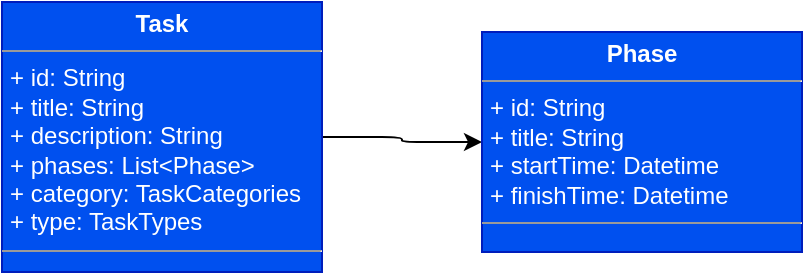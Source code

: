 <mxfile>
    <diagram id="QIrU6h-a6oEmHvtoefuT" name="models">
        <mxGraphModel dx="612" dy="599" grid="1" gridSize="10" guides="1" tooltips="1" connect="1" arrows="1" fold="1" page="1" pageScale="1" pageWidth="1169" pageHeight="827" math="0" shadow="0">
            <root>
                <mxCell id="0"/>
                <mxCell id="1" parent="0"/>
                <mxCell id="fr7E5AS9_bmgioFu1bn--11" style="edgeStyle=orthogonalEdgeStyle;html=1;exitX=1;exitY=0.5;exitDx=0;exitDy=0;entryX=0;entryY=0.5;entryDx=0;entryDy=0;" parent="1" source="fr7E5AS9_bmgioFu1bn--8" target="fr7E5AS9_bmgioFu1bn--9" edge="1">
                    <mxGeometry relative="1" as="geometry"/>
                </mxCell>
                <mxCell id="fr7E5AS9_bmgioFu1bn--8" value="&lt;p style=&quot;margin: 0px ; margin-top: 4px ; text-align: center&quot;&gt;&lt;b&gt;Task&lt;/b&gt;&lt;/p&gt;&lt;hr size=&quot;1&quot;&gt;&lt;p style=&quot;margin: 0px ; margin-left: 4px&quot;&gt;+ id: String&lt;/p&gt;&lt;p style=&quot;margin: 0px ; margin-left: 4px&quot;&gt;+ title: String&lt;/p&gt;&lt;p style=&quot;margin: 0px ; margin-left: 4px&quot;&gt;+ description: String&lt;/p&gt;&lt;p style=&quot;margin: 0px ; margin-left: 4px&quot;&gt;+ phases: List&amp;lt;Phase&amp;gt;&lt;/p&gt;&lt;p style=&quot;margin: 0px ; margin-left: 4px&quot;&gt;+ category: TaskCategories&lt;/p&gt;&lt;p style=&quot;margin: 0px ; margin-left: 4px&quot;&gt;+ type: TaskTypes&lt;/p&gt;&lt;hr size=&quot;1&quot;&gt;&lt;p style=&quot;margin: 0px ; margin-left: 4px&quot;&gt;&lt;br&gt;&lt;/p&gt;" style="verticalAlign=top;align=left;overflow=fill;fontSize=12;fontFamily=Helvetica;html=1;fillColor=#0050ef;fontColor=#ffffff;strokeColor=#001DBC;" parent="1" vertex="1">
                    <mxGeometry x="360" y="105" width="160" height="135" as="geometry"/>
                </mxCell>
                <mxCell id="fr7E5AS9_bmgioFu1bn--9" value="&lt;p style=&quot;margin: 0px ; margin-top: 4px ; text-align: center&quot;&gt;&lt;b&gt;Phase&lt;/b&gt;&lt;/p&gt;&lt;hr size=&quot;1&quot;&gt;&lt;p style=&quot;margin: 0px ; margin-left: 4px&quot;&gt;+ id: String&lt;/p&gt;&lt;p style=&quot;margin: 0px ; margin-left: 4px&quot;&gt;+ title: String&lt;/p&gt;&lt;p style=&quot;margin: 0px ; margin-left: 4px&quot;&gt;+ startTime: Datetime&lt;/p&gt;&lt;p style=&quot;margin: 0px ; margin-left: 4px&quot;&gt;+ finishTime: Datetime&lt;/p&gt;&lt;hr size=&quot;1&quot;&gt;&lt;p style=&quot;margin: 0px ; margin-left: 4px&quot;&gt;&lt;br&gt;&lt;/p&gt;" style="verticalAlign=top;align=left;overflow=fill;fontSize=12;fontFamily=Helvetica;html=1;fillColor=#0050ef;fontColor=#ffffff;strokeColor=#001DBC;" parent="1" vertex="1">
                    <mxGeometry x="600" y="120" width="160" height="110" as="geometry"/>
                </mxCell>
            </root>
        </mxGraphModel>
    </diagram>
    <diagram id="bGuOFz-WGaSHtcPWw1y8" name="services">
        <mxGraphModel dx="612" dy="599" grid="1" gridSize="10" guides="1" tooltips="1" connect="1" arrows="1" fold="1" page="1" pageScale="1" pageWidth="1169" pageHeight="827" math="0" shadow="0">
            <root>
                <mxCell id="Jc_Q-qHfZ1ThuxER9zVI-0"/>
                <mxCell id="Jc_Q-qHfZ1ThuxER9zVI-1" parent="Jc_Q-qHfZ1ThuxER9zVI-0"/>
                <mxCell id="Jc_Q-qHfZ1ThuxER9zVI-2" value="&lt;p style=&quot;margin: 0px ; margin-top: 4px ; text-align: center&quot;&gt;&lt;i&gt;&amp;lt;&amp;lt;Interface&amp;gt;&amp;gt;&lt;/i&gt;&lt;br&gt;&lt;b&gt;TaskService&lt;/b&gt;&lt;/p&gt;&lt;hr size=&quot;1&quot;&gt;&lt;p style=&quot;margin: 0px ; margin-left: 4px&quot;&gt;&lt;/p&gt;&lt;p style=&quot;margin: 0px ; margin-left: 4px&quot;&gt;+ save(task Task) Task&lt;/p&gt;&lt;p style=&quot;margin: 0px ; margin-left: 4px&quot;&gt;+ getById(id String) Task&lt;/p&gt;&lt;p style=&quot;margin: 0px ; margin-left: 4px&quot;&gt;+ getByTitle(query String): List&amp;lt;Task&amp;gt;&lt;/p&gt;&lt;p style=&quot;margin: 0px ; margin-left: 4px&quot;&gt;+ delete(id String)&lt;/p&gt;&lt;p style=&quot;margin: 0px ; margin-left: 4px&quot;&gt;+ countDuration(task Task, boundary Duration): Duration&lt;/p&gt;&lt;p style=&quot;margin: 0px ; margin-left: 4px&quot;&gt;&lt;br&gt;&lt;/p&gt;" style="verticalAlign=top;align=left;overflow=fill;fontSize=12;fontFamily=Helvetica;html=1;fillColor=#d80073;fontColor=#ffffff;strokeColor=#A50040;" parent="Jc_Q-qHfZ1ThuxER9zVI-1" vertex="1">
                    <mxGeometry x="300" y="100" width="320" height="130" as="geometry"/>
                </mxCell>
                <mxCell id="pGwFGDc61FgdIF1Wvq8l-1" value="&lt;p style=&quot;margin: 0px ; margin-top: 4px ; text-align: center&quot;&gt;&lt;i&gt;&amp;lt;&amp;lt;Interface&amp;gt;&amp;gt;&lt;/i&gt;&lt;br&gt;&lt;b&gt;TimeConsumeService&lt;/b&gt;&lt;/p&gt;&lt;hr size=&quot;1&quot;&gt;&lt;p style=&quot;margin: 0px ; margin-left: 4px&quot;&gt;&lt;/p&gt;&lt;p style=&quot;margin: 0px ; margin-left: 4px&quot;&gt;+ saveResult(task Task, phase Phase) Task&lt;/p&gt;&lt;p style=&quot;margin: 0px ; margin-left: 4px&quot;&gt;+ tick(phase Phase) Phase&lt;/p&gt;&lt;p style=&quot;margin: 0px ; margin-left: 4px&quot;&gt;+ getDuration(phase Phase) Duration&lt;/p&gt;&lt;p style=&quot;margin: 0px ; margin-left: 4px&quot;&gt;&lt;br&gt;&lt;/p&gt;" style="verticalAlign=top;align=left;overflow=fill;fontSize=12;fontFamily=Helvetica;html=1;fillColor=#d80073;fontColor=#ffffff;strokeColor=#A50040;" parent="Jc_Q-qHfZ1ThuxER9zVI-1" vertex="1">
                    <mxGeometry x="300" y="250" width="320" height="100" as="geometry"/>
                </mxCell>
            </root>
        </mxGraphModel>
    </diagram>
    <diagram id="PXky34SzbdsnuW4LvzbI" name="repositories">
        <mxGraphModel dx="612" dy="599" grid="1" gridSize="10" guides="1" tooltips="1" connect="1" arrows="1" fold="1" page="1" pageScale="1" pageWidth="1169" pageHeight="827" math="0" shadow="0">
            <root>
                <mxCell id="I4kjwl10QJIyPzC8FIi0-0"/>
                <mxCell id="I4kjwl10QJIyPzC8FIi0-1" parent="I4kjwl10QJIyPzC8FIi0-0"/>
                <mxCell id="I4kjwl10QJIyPzC8FIi0-2" value="&lt;p style=&quot;margin: 0px ; margin-top: 4px ; text-align: center&quot;&gt;&lt;i&gt;&amp;lt;&amp;lt;Interface&amp;gt;&amp;gt;&lt;/i&gt;&lt;br&gt;&lt;b&gt;TaskRepository&lt;/b&gt;&lt;/p&gt;&lt;hr size=&quot;1&quot;&gt;&lt;p style=&quot;margin: 0px ; margin-left: 4px&quot;&gt;+ create(task Task)&lt;/p&gt;&lt;p style=&quot;margin: 0px ; margin-left: 4px&quot;&gt;+ update(task Task)&lt;/p&gt;&lt;p style=&quot;margin: 0px ; margin-left: 4px&quot;&gt;+ read(id String) Task&lt;/p&gt;&lt;p style=&quot;margin: 0px ; margin-left: 4px&quot;&gt;+ readAll() List&amp;lt;Task&amp;gt;&lt;/p&gt;&lt;p style=&quot;margin: 0px ; margin-left: 4px&quot;&gt;+ delete(id String)&amp;nbsp;&lt;/p&gt;" style="verticalAlign=top;align=left;overflow=fill;fontSize=12;fontFamily=Helvetica;html=1;fillColor=#a20025;fontColor=#ffffff;strokeColor=#6F0000;" parent="I4kjwl10QJIyPzC8FIi0-1" vertex="1">
                    <mxGeometry x="310" y="90" width="190" height="130" as="geometry"/>
                </mxCell>
            </root>
        </mxGraphModel>
    </diagram>
</mxfile>